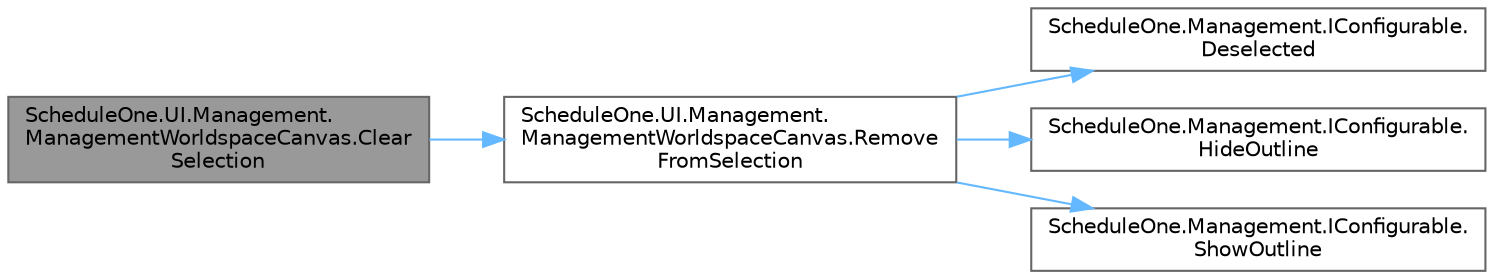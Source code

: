 digraph "ScheduleOne.UI.Management.ManagementWorldspaceCanvas.ClearSelection"
{
 // LATEX_PDF_SIZE
  bgcolor="transparent";
  edge [fontname=Helvetica,fontsize=10,labelfontname=Helvetica,labelfontsize=10];
  node [fontname=Helvetica,fontsize=10,shape=box,height=0.2,width=0.4];
  rankdir="LR";
  Node1 [id="Node000001",label="ScheduleOne.UI.Management.\lManagementWorldspaceCanvas.Clear\lSelection",height=0.2,width=0.4,color="gray40", fillcolor="grey60", style="filled", fontcolor="black",tooltip=" "];
  Node1 -> Node2 [id="edge1_Node000001_Node000002",color="steelblue1",style="solid",tooltip=" "];
  Node2 [id="Node000002",label="ScheduleOne.UI.Management.\lManagementWorldspaceCanvas.Remove\lFromSelection",height=0.2,width=0.4,color="grey40", fillcolor="white", style="filled",URL="$class_schedule_one_1_1_u_i_1_1_management_1_1_management_worldspace_canvas.html#a5310585909969253404b95ec79877735",tooltip=" "];
  Node2 -> Node3 [id="edge2_Node000002_Node000003",color="steelblue1",style="solid",tooltip=" "];
  Node3 [id="Node000003",label="ScheduleOne.Management.IConfigurable.\lDeselected",height=0.2,width=0.4,color="grey40", fillcolor="white", style="filled",URL="$interface_schedule_one_1_1_management_1_1_i_configurable.html#a445cd7a40e68212942515ce73ba33c15",tooltip=" "];
  Node2 -> Node4 [id="edge3_Node000002_Node000004",color="steelblue1",style="solid",tooltip=" "];
  Node4 [id="Node000004",label="ScheduleOne.Management.IConfigurable.\lHideOutline",height=0.2,width=0.4,color="grey40", fillcolor="white", style="filled",URL="$interface_schedule_one_1_1_management_1_1_i_configurable.html#a8e9d367025408164edb9f3f655ac3734",tooltip=" "];
  Node2 -> Node5 [id="edge4_Node000002_Node000005",color="steelblue1",style="solid",tooltip=" "];
  Node5 [id="Node000005",label="ScheduleOne.Management.IConfigurable.\lShowOutline",height=0.2,width=0.4,color="grey40", fillcolor="white", style="filled",URL="$interface_schedule_one_1_1_management_1_1_i_configurable.html#a3aebb284e8c426bb63d0552a66be113e",tooltip=" "];
}
